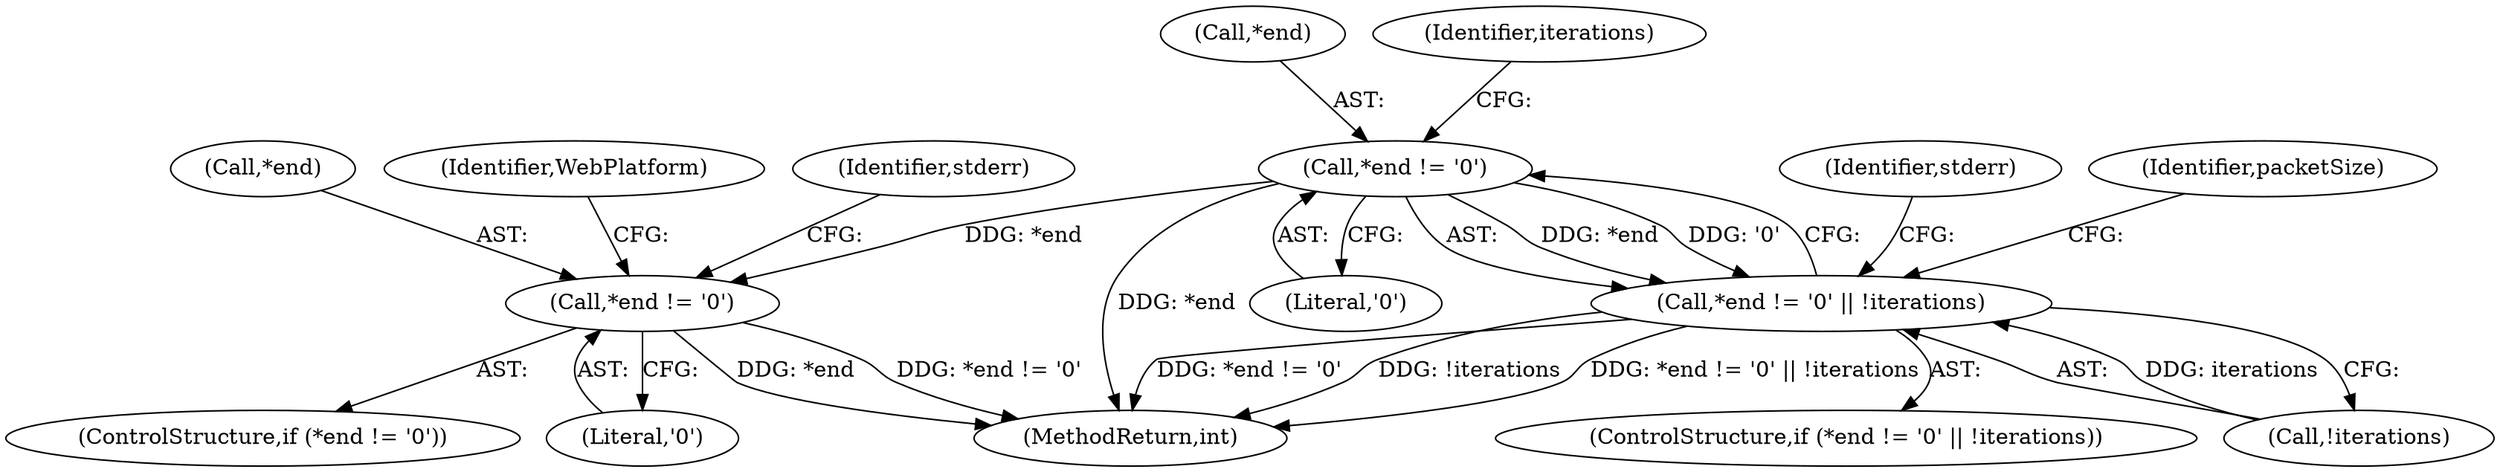 digraph "0_Chrome_0d151e09e13a704e9738ea913d117df7282e6c7d_1@pointer" {
"1000172" [label="(Call,*end != '\0')"];
"1000171" [label="(Call,*end != '\0' || !iterations)"];
"1000210" [label="(Call,*end != '\0')"];
"1000209" [label="(ControlStructure,if (*end != '\0'))"];
"1000312" [label="(MethodReturn,int)"];
"1000173" [label="(Call,*end)"];
"1000177" [label="(Identifier,iterations)"];
"1000189" [label="(Identifier,packetSize)"];
"1000176" [label="(Call,!iterations)"];
"1000213" [label="(Literal,'\0')"];
"1000226" [label="(Identifier,WebPlatform)"];
"1000170" [label="(ControlStructure,if (*end != '\0' || !iterations))"];
"1000172" [label="(Call,*end != '\0')"];
"1000180" [label="(Identifier,stderr)"];
"1000216" [label="(Identifier,stderr)"];
"1000211" [label="(Call,*end)"];
"1000171" [label="(Call,*end != '\0' || !iterations)"];
"1000175" [label="(Literal,'\0')"];
"1000210" [label="(Call,*end != '\0')"];
"1000172" -> "1000171"  [label="AST: "];
"1000172" -> "1000175"  [label="CFG: "];
"1000173" -> "1000172"  [label="AST: "];
"1000175" -> "1000172"  [label="AST: "];
"1000177" -> "1000172"  [label="CFG: "];
"1000171" -> "1000172"  [label="CFG: "];
"1000172" -> "1000312"  [label="DDG: *end"];
"1000172" -> "1000171"  [label="DDG: *end"];
"1000172" -> "1000171"  [label="DDG: '\0'"];
"1000172" -> "1000210"  [label="DDG: *end"];
"1000171" -> "1000170"  [label="AST: "];
"1000171" -> "1000176"  [label="CFG: "];
"1000176" -> "1000171"  [label="AST: "];
"1000180" -> "1000171"  [label="CFG: "];
"1000189" -> "1000171"  [label="CFG: "];
"1000171" -> "1000312"  [label="DDG: *end != '\0'"];
"1000171" -> "1000312"  [label="DDG: !iterations"];
"1000171" -> "1000312"  [label="DDG: *end != '\0' || !iterations"];
"1000176" -> "1000171"  [label="DDG: iterations"];
"1000210" -> "1000209"  [label="AST: "];
"1000210" -> "1000213"  [label="CFG: "];
"1000211" -> "1000210"  [label="AST: "];
"1000213" -> "1000210"  [label="AST: "];
"1000216" -> "1000210"  [label="CFG: "];
"1000226" -> "1000210"  [label="CFG: "];
"1000210" -> "1000312"  [label="DDG: *end != '\0'"];
"1000210" -> "1000312"  [label="DDG: *end"];
}
